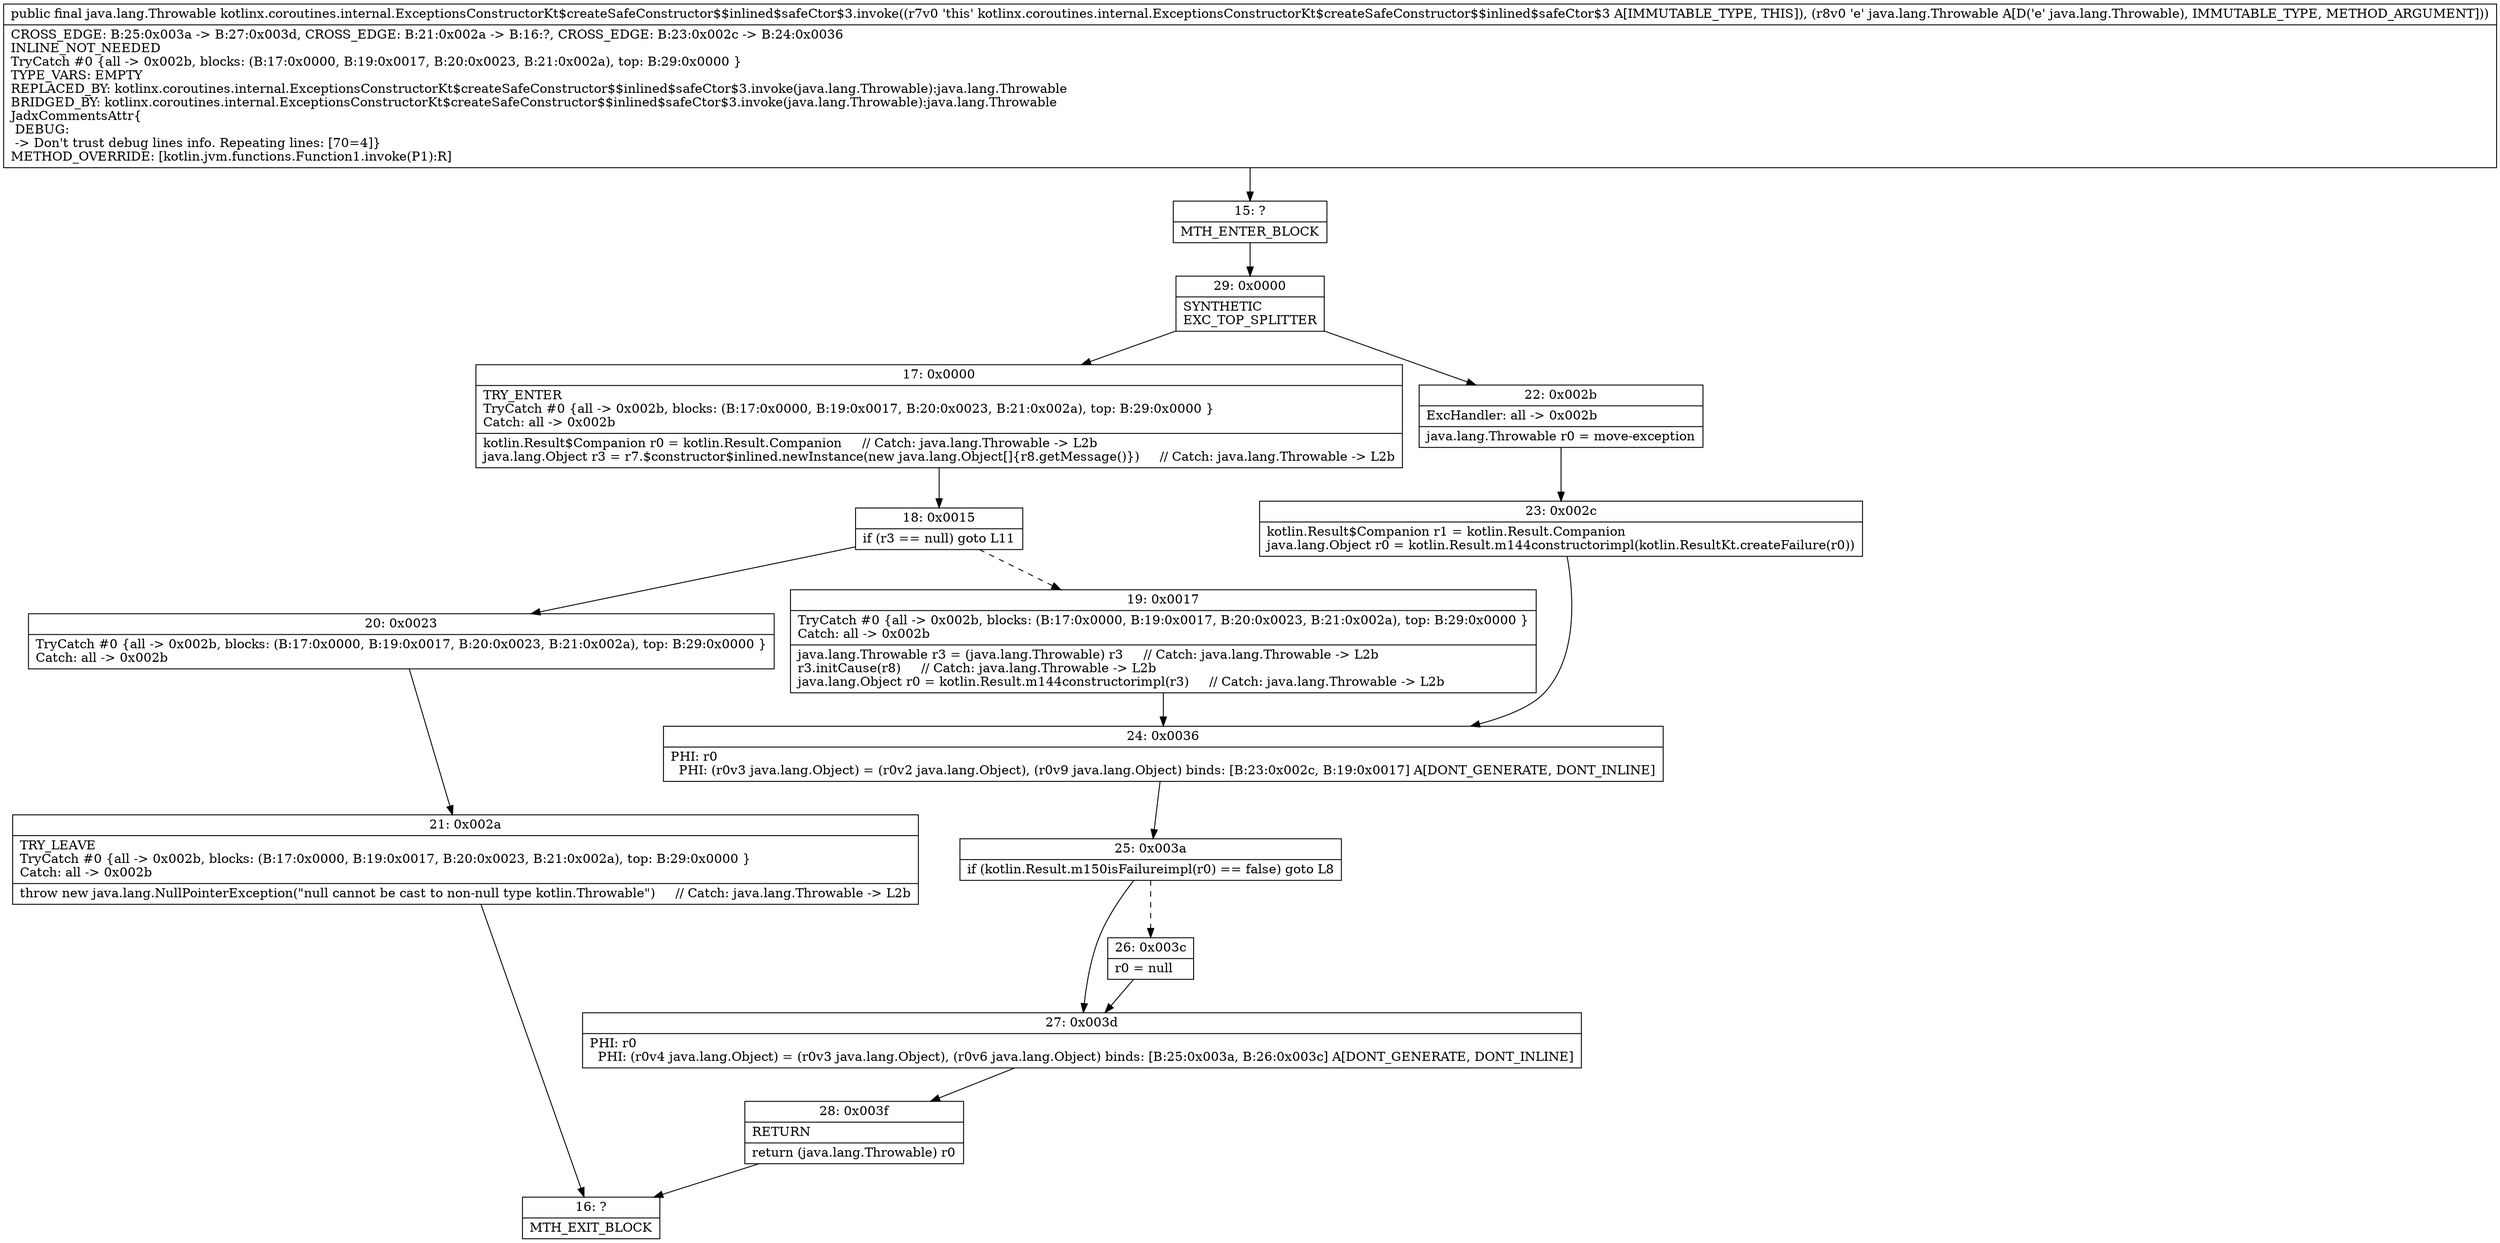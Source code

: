 digraph "CFG forkotlinx.coroutines.internal.ExceptionsConstructorKt$createSafeConstructor$$inlined$safeCtor$3.invoke(Ljava\/lang\/Throwable;)Ljava\/lang\/Throwable;" {
Node_15 [shape=record,label="{15\:\ ?|MTH_ENTER_BLOCK\l}"];
Node_29 [shape=record,label="{29\:\ 0x0000|SYNTHETIC\lEXC_TOP_SPLITTER\l}"];
Node_17 [shape=record,label="{17\:\ 0x0000|TRY_ENTER\lTryCatch #0 \{all \-\> 0x002b, blocks: (B:17:0x0000, B:19:0x0017, B:20:0x0023, B:21:0x002a), top: B:29:0x0000 \}\lCatch: all \-\> 0x002b\l|kotlin.Result$Companion r0 = kotlin.Result.Companion     \/\/ Catch: java.lang.Throwable \-\> L2b\ljava.lang.Object r3 = r7.$constructor$inlined.newInstance(new java.lang.Object[]\{r8.getMessage()\})     \/\/ Catch: java.lang.Throwable \-\> L2b\l}"];
Node_18 [shape=record,label="{18\:\ 0x0015|if (r3 == null) goto L11\l}"];
Node_19 [shape=record,label="{19\:\ 0x0017|TryCatch #0 \{all \-\> 0x002b, blocks: (B:17:0x0000, B:19:0x0017, B:20:0x0023, B:21:0x002a), top: B:29:0x0000 \}\lCatch: all \-\> 0x002b\l|java.lang.Throwable r3 = (java.lang.Throwable) r3     \/\/ Catch: java.lang.Throwable \-\> L2b\lr3.initCause(r8)     \/\/ Catch: java.lang.Throwable \-\> L2b\ljava.lang.Object r0 = kotlin.Result.m144constructorimpl(r3)     \/\/ Catch: java.lang.Throwable \-\> L2b\l}"];
Node_24 [shape=record,label="{24\:\ 0x0036|PHI: r0 \l  PHI: (r0v3 java.lang.Object) = (r0v2 java.lang.Object), (r0v9 java.lang.Object) binds: [B:23:0x002c, B:19:0x0017] A[DONT_GENERATE, DONT_INLINE]\l}"];
Node_25 [shape=record,label="{25\:\ 0x003a|if (kotlin.Result.m150isFailureimpl(r0) == false) goto L8\l}"];
Node_26 [shape=record,label="{26\:\ 0x003c|r0 = null\l}"];
Node_27 [shape=record,label="{27\:\ 0x003d|PHI: r0 \l  PHI: (r0v4 java.lang.Object) = (r0v3 java.lang.Object), (r0v6 java.lang.Object) binds: [B:25:0x003a, B:26:0x003c] A[DONT_GENERATE, DONT_INLINE]\l}"];
Node_28 [shape=record,label="{28\:\ 0x003f|RETURN\l|return (java.lang.Throwable) r0\l}"];
Node_16 [shape=record,label="{16\:\ ?|MTH_EXIT_BLOCK\l}"];
Node_20 [shape=record,label="{20\:\ 0x0023|TryCatch #0 \{all \-\> 0x002b, blocks: (B:17:0x0000, B:19:0x0017, B:20:0x0023, B:21:0x002a), top: B:29:0x0000 \}\lCatch: all \-\> 0x002b\l}"];
Node_21 [shape=record,label="{21\:\ 0x002a|TRY_LEAVE\lTryCatch #0 \{all \-\> 0x002b, blocks: (B:17:0x0000, B:19:0x0017, B:20:0x0023, B:21:0x002a), top: B:29:0x0000 \}\lCatch: all \-\> 0x002b\l|throw new java.lang.NullPointerException(\"null cannot be cast to non\-null type kotlin.Throwable\")     \/\/ Catch: java.lang.Throwable \-\> L2b\l}"];
Node_22 [shape=record,label="{22\:\ 0x002b|ExcHandler: all \-\> 0x002b\l|java.lang.Throwable r0 = move\-exception\l}"];
Node_23 [shape=record,label="{23\:\ 0x002c|kotlin.Result$Companion r1 = kotlin.Result.Companion\ljava.lang.Object r0 = kotlin.Result.m144constructorimpl(kotlin.ResultKt.createFailure(r0))\l}"];
MethodNode[shape=record,label="{public final java.lang.Throwable kotlinx.coroutines.internal.ExceptionsConstructorKt$createSafeConstructor$$inlined$safeCtor$3.invoke((r7v0 'this' kotlinx.coroutines.internal.ExceptionsConstructorKt$createSafeConstructor$$inlined$safeCtor$3 A[IMMUTABLE_TYPE, THIS]), (r8v0 'e' java.lang.Throwable A[D('e' java.lang.Throwable), IMMUTABLE_TYPE, METHOD_ARGUMENT]))  | CROSS_EDGE: B:25:0x003a \-\> B:27:0x003d, CROSS_EDGE: B:21:0x002a \-\> B:16:?, CROSS_EDGE: B:23:0x002c \-\> B:24:0x0036\lINLINE_NOT_NEEDED\lTryCatch #0 \{all \-\> 0x002b, blocks: (B:17:0x0000, B:19:0x0017, B:20:0x0023, B:21:0x002a), top: B:29:0x0000 \}\lTYPE_VARS: EMPTY\lREPLACED_BY: kotlinx.coroutines.internal.ExceptionsConstructorKt$createSafeConstructor$$inlined$safeCtor$3.invoke(java.lang.Throwable):java.lang.Throwable\lBRIDGED_BY: kotlinx.coroutines.internal.ExceptionsConstructorKt$createSafeConstructor$$inlined$safeCtor$3.invoke(java.lang.Throwable):java.lang.Throwable\lJadxCommentsAttr\{\l DEBUG: \l \-\> Don't trust debug lines info. Repeating lines: [70=4]\}\lMETHOD_OVERRIDE: [kotlin.jvm.functions.Function1.invoke(P1):R]\l}"];
MethodNode -> Node_15;Node_15 -> Node_29;
Node_29 -> Node_17;
Node_29 -> Node_22;
Node_17 -> Node_18;
Node_18 -> Node_19[style=dashed];
Node_18 -> Node_20;
Node_19 -> Node_24;
Node_24 -> Node_25;
Node_25 -> Node_26[style=dashed];
Node_25 -> Node_27;
Node_26 -> Node_27;
Node_27 -> Node_28;
Node_28 -> Node_16;
Node_20 -> Node_21;
Node_21 -> Node_16;
Node_22 -> Node_23;
Node_23 -> Node_24;
}

